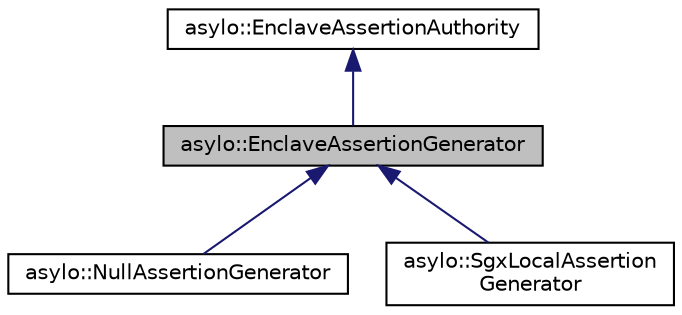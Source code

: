 digraph "asylo::EnclaveAssertionGenerator"
{
  edge [fontname="Helvetica",fontsize="10",labelfontname="Helvetica",labelfontsize="10"];
  node [fontname="Helvetica",fontsize="10",shape=record];
  Node0 [label="asylo::EnclaveAssertionGenerator",height=0.2,width=0.4,color="black", fillcolor="grey75", style="filled", fontcolor="black"];
  Node1 -> Node0 [dir="back",color="midnightblue",fontsize="10",style="solid",fontname="Helvetica"];
  Node1 [label="asylo::EnclaveAssertionAuthority",height=0.2,width=0.4,color="black", fillcolor="white", style="filled",URL="$classasylo_1_1EnclaveAssertionAuthority.html",tooltip="An EnclaveAssertionAuthority is an authority for assertions of a particular identity type..."];
  Node0 -> Node2 [dir="back",color="midnightblue",fontsize="10",style="solid",fontname="Helvetica"];
  Node2 [label="asylo::NullAssertionGenerator",height=0.2,width=0.4,color="black", fillcolor="white", style="filled",URL="$classasylo_1_1NullAssertionGenerator.html",tooltip="An implementation of the EnclaveAssertionGenerator interface for null assertions. ..."];
  Node0 -> Node3 [dir="back",color="midnightblue",fontsize="10",style="solid",fontname="Helvetica"];
  Node3 [label="asylo::SgxLocalAssertion\lGenerator",height=0.2,width=0.4,color="black", fillcolor="white", style="filled",URL="$classasylo_1_1SgxLocalAssertionGenerator.html",tooltip="An implementation of the EnclaveAssertionGenerator interface for SGX local assertions. "];
}
